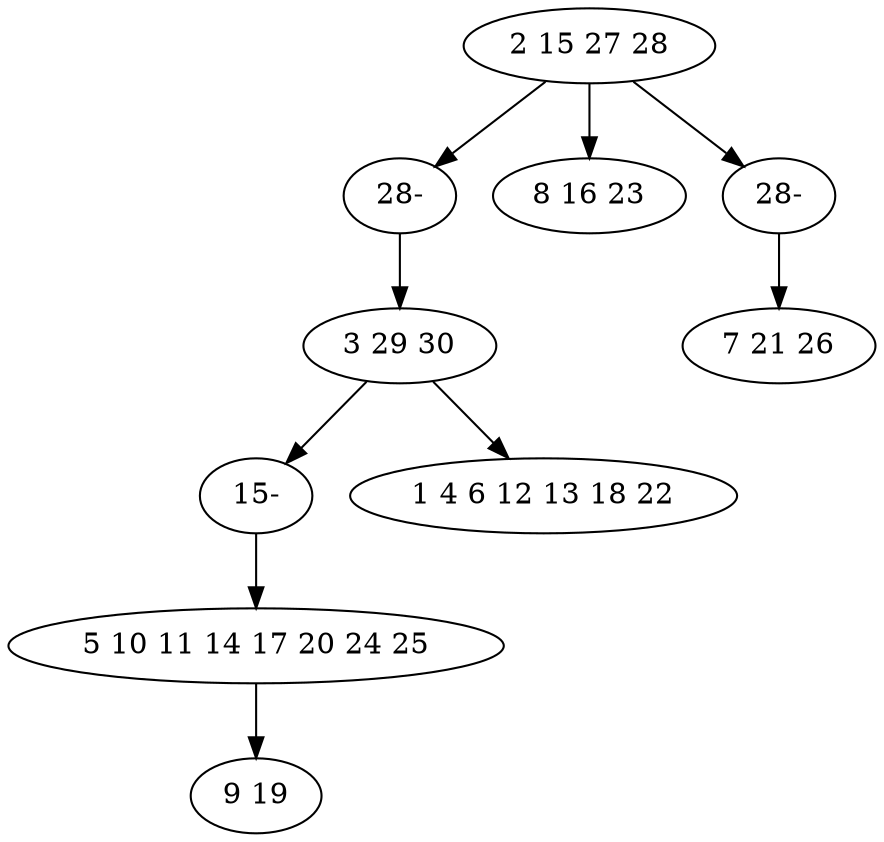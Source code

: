 digraph true_tree {
	"0" -> "9"
	"1" -> "8"
	"0" -> "3"
	"0" -> "7"
	"2" -> "5"
	"1" -> "6"
	"7" -> "4"
	"8" -> "2"
	"9" -> "1"
	"0" [label="2 15 27 28"];
	"1" [label="3 29 30"];
	"2" [label="5 10 11 14 17 20 24 25"];
	"3" [label="8 16 23"];
	"4" [label="7 21 26"];
	"5" [label="9 19"];
	"6" [label="1 4 6 12 13 18 22"];
	"7" [label="28-"];
	"8" [label="15-"];
	"9" [label="28-"];
}
